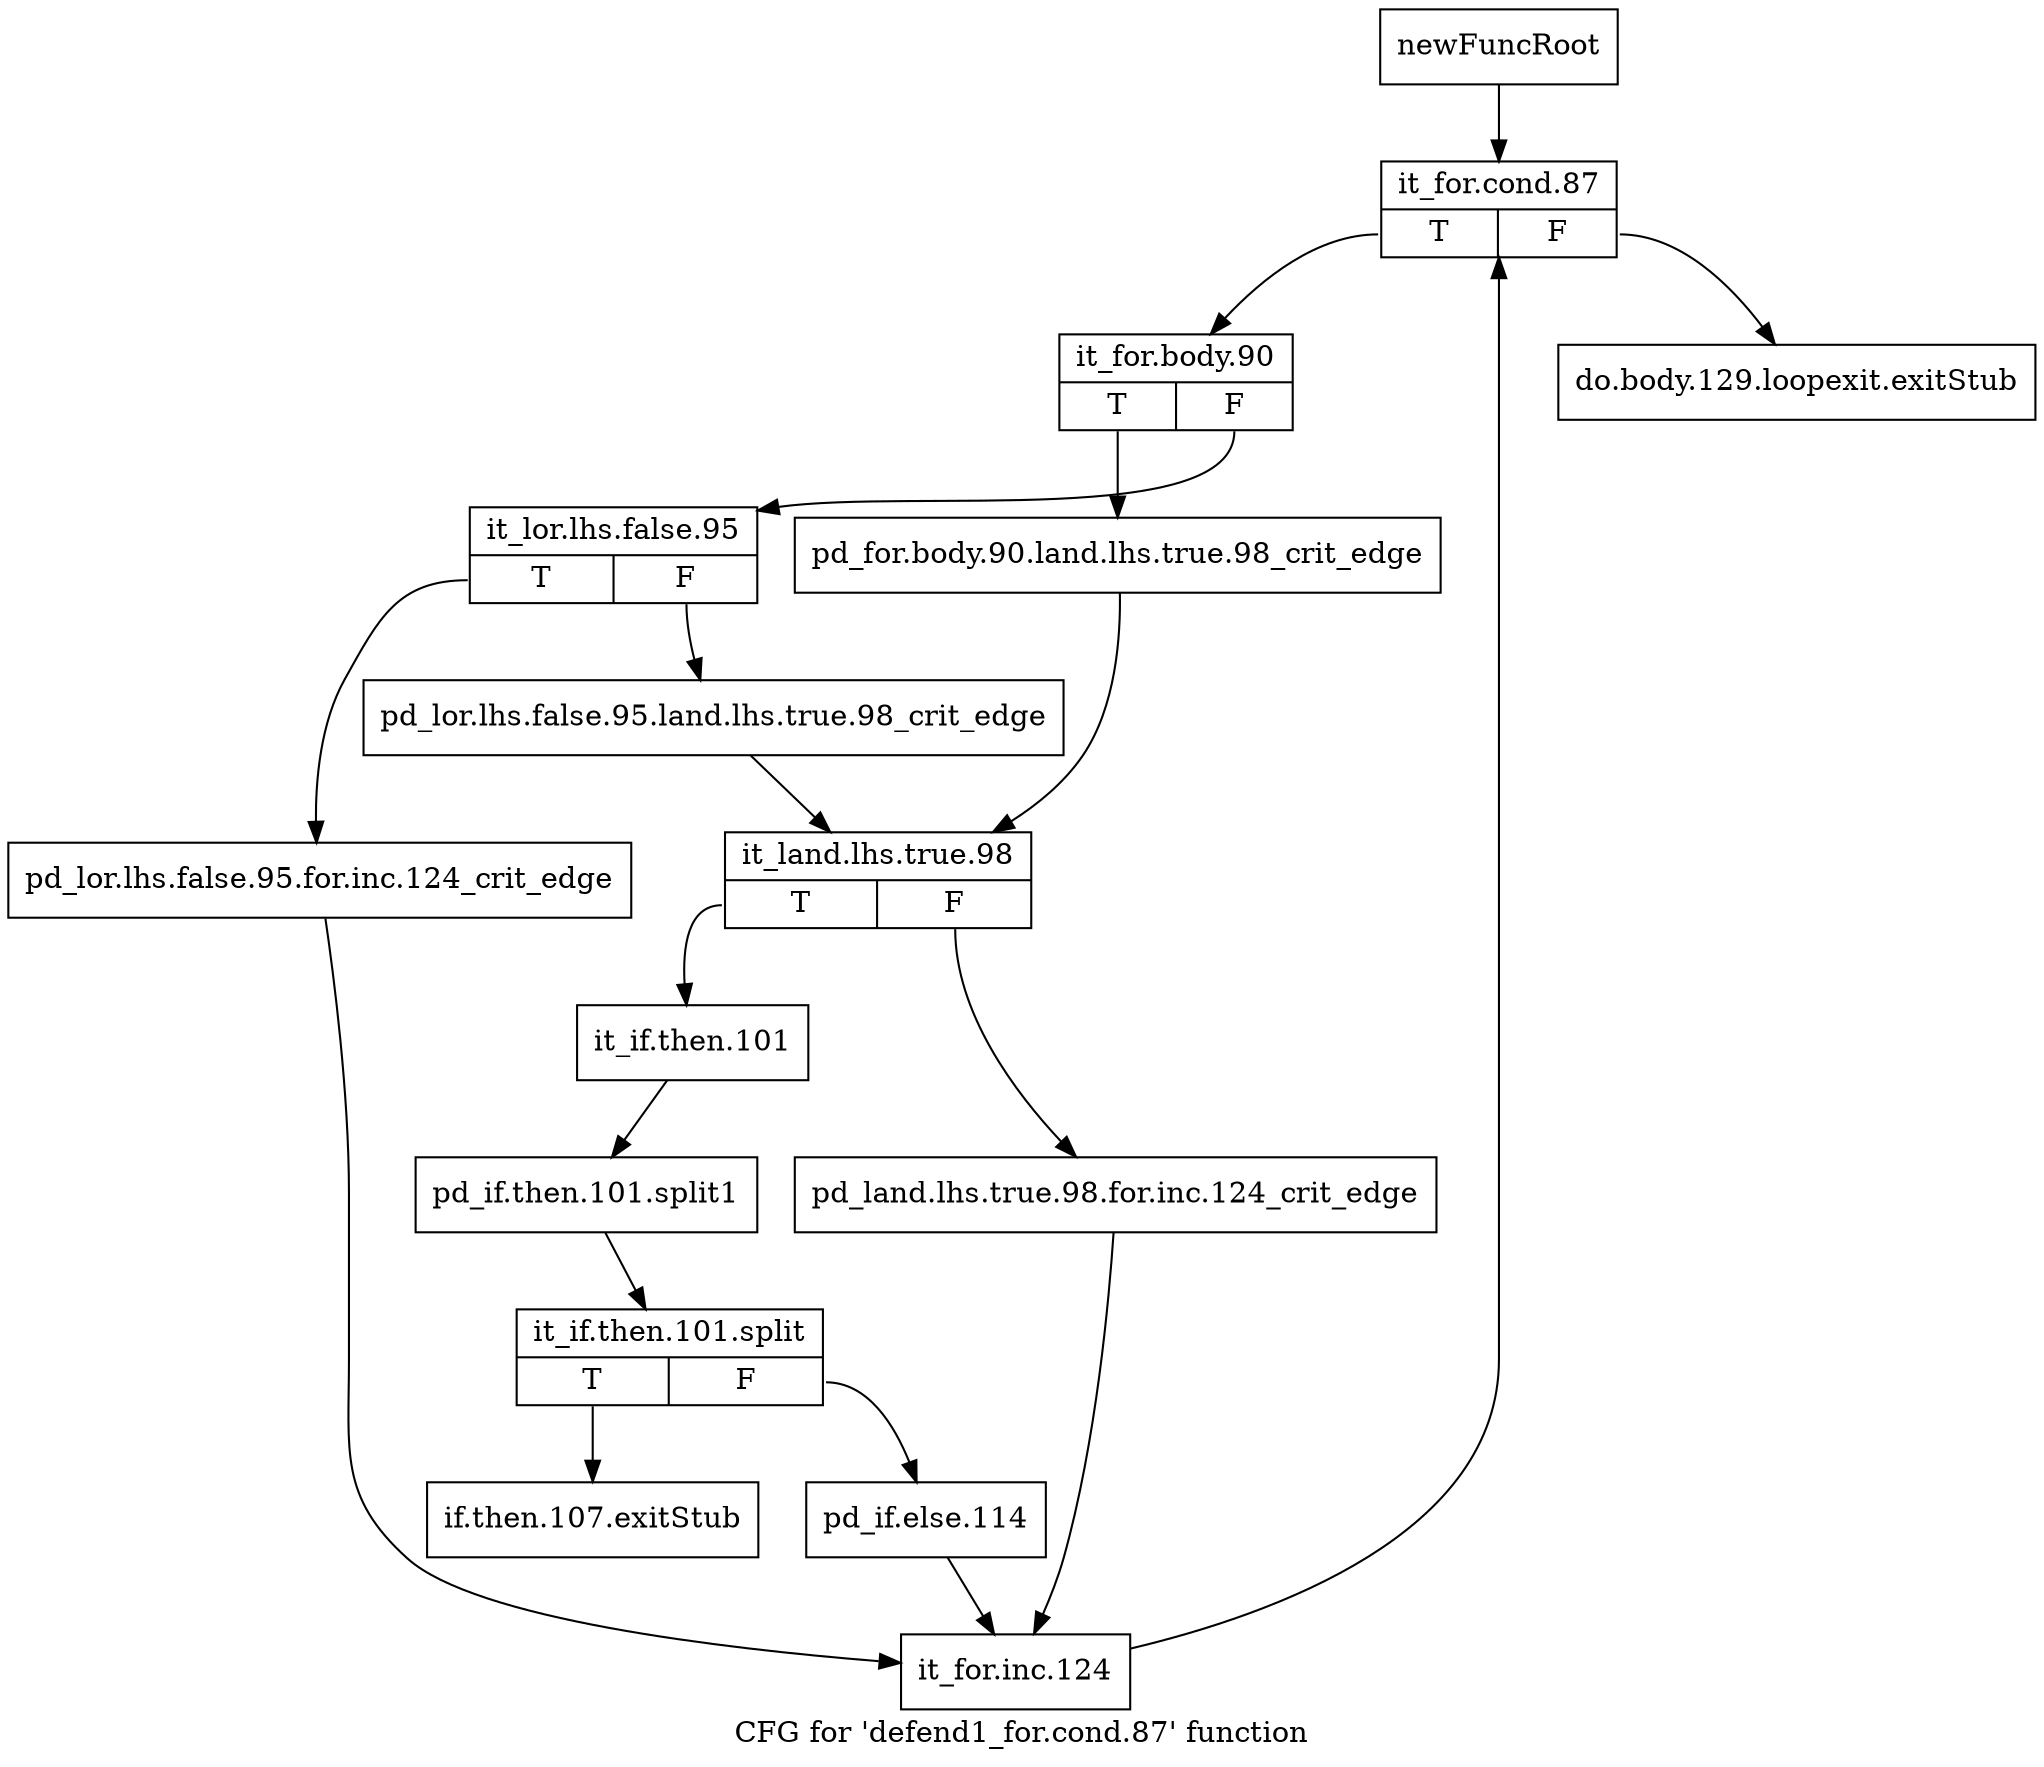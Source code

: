 digraph "CFG for 'defend1_for.cond.87' function" {
	label="CFG for 'defend1_for.cond.87' function";

	Node0x44044f0 [shape=record,label="{newFuncRoot}"];
	Node0x44044f0 -> Node0x44045e0;
	Node0x4404540 [shape=record,label="{do.body.129.loopexit.exitStub}"];
	Node0x4404590 [shape=record,label="{if.then.107.exitStub}"];
	Node0x44045e0 [shape=record,label="{it_for.cond.87|{<s0>T|<s1>F}}"];
	Node0x44045e0:s0 -> Node0x4404630;
	Node0x44045e0:s1 -> Node0x4404540;
	Node0x4404630 [shape=record,label="{it_for.body.90|{<s0>T|<s1>F}}"];
	Node0x4404630:s0 -> Node0x4404770;
	Node0x4404630:s1 -> Node0x4404680;
	Node0x4404680 [shape=record,label="{it_lor.lhs.false.95|{<s0>T|<s1>F}}"];
	Node0x4404680:s0 -> Node0x4404720;
	Node0x4404680:s1 -> Node0x44046d0;
	Node0x44046d0 [shape=record,label="{pd_lor.lhs.false.95.land.lhs.true.98_crit_edge}"];
	Node0x44046d0 -> Node0x44047c0;
	Node0x4404720 [shape=record,label="{pd_lor.lhs.false.95.for.inc.124_crit_edge}"];
	Node0x4404720 -> Node0x4404900;
	Node0x4404770 [shape=record,label="{pd_for.body.90.land.lhs.true.98_crit_edge}"];
	Node0x4404770 -> Node0x44047c0;
	Node0x44047c0 [shape=record,label="{it_land.lhs.true.98|{<s0>T|<s1>F}}"];
	Node0x44047c0:s0 -> Node0x4404860;
	Node0x44047c0:s1 -> Node0x4404810;
	Node0x4404810 [shape=record,label="{pd_land.lhs.true.98.for.inc.124_crit_edge}"];
	Node0x4404810 -> Node0x4404900;
	Node0x4404860 [shape=record,label="{it_if.then.101}"];
	Node0x4404860 -> Node0x5399360;
	Node0x5399360 [shape=record,label="{pd_if.then.101.split1}"];
	Node0x5399360 -> Node0x50ec430;
	Node0x50ec430 [shape=record,label="{it_if.then.101.split|{<s0>T|<s1>F}}"];
	Node0x50ec430:s0 -> Node0x4404590;
	Node0x50ec430:s1 -> Node0x44048b0;
	Node0x44048b0 [shape=record,label="{pd_if.else.114}"];
	Node0x44048b0 -> Node0x4404900;
	Node0x4404900 [shape=record,label="{it_for.inc.124}"];
	Node0x4404900 -> Node0x44045e0;
}
